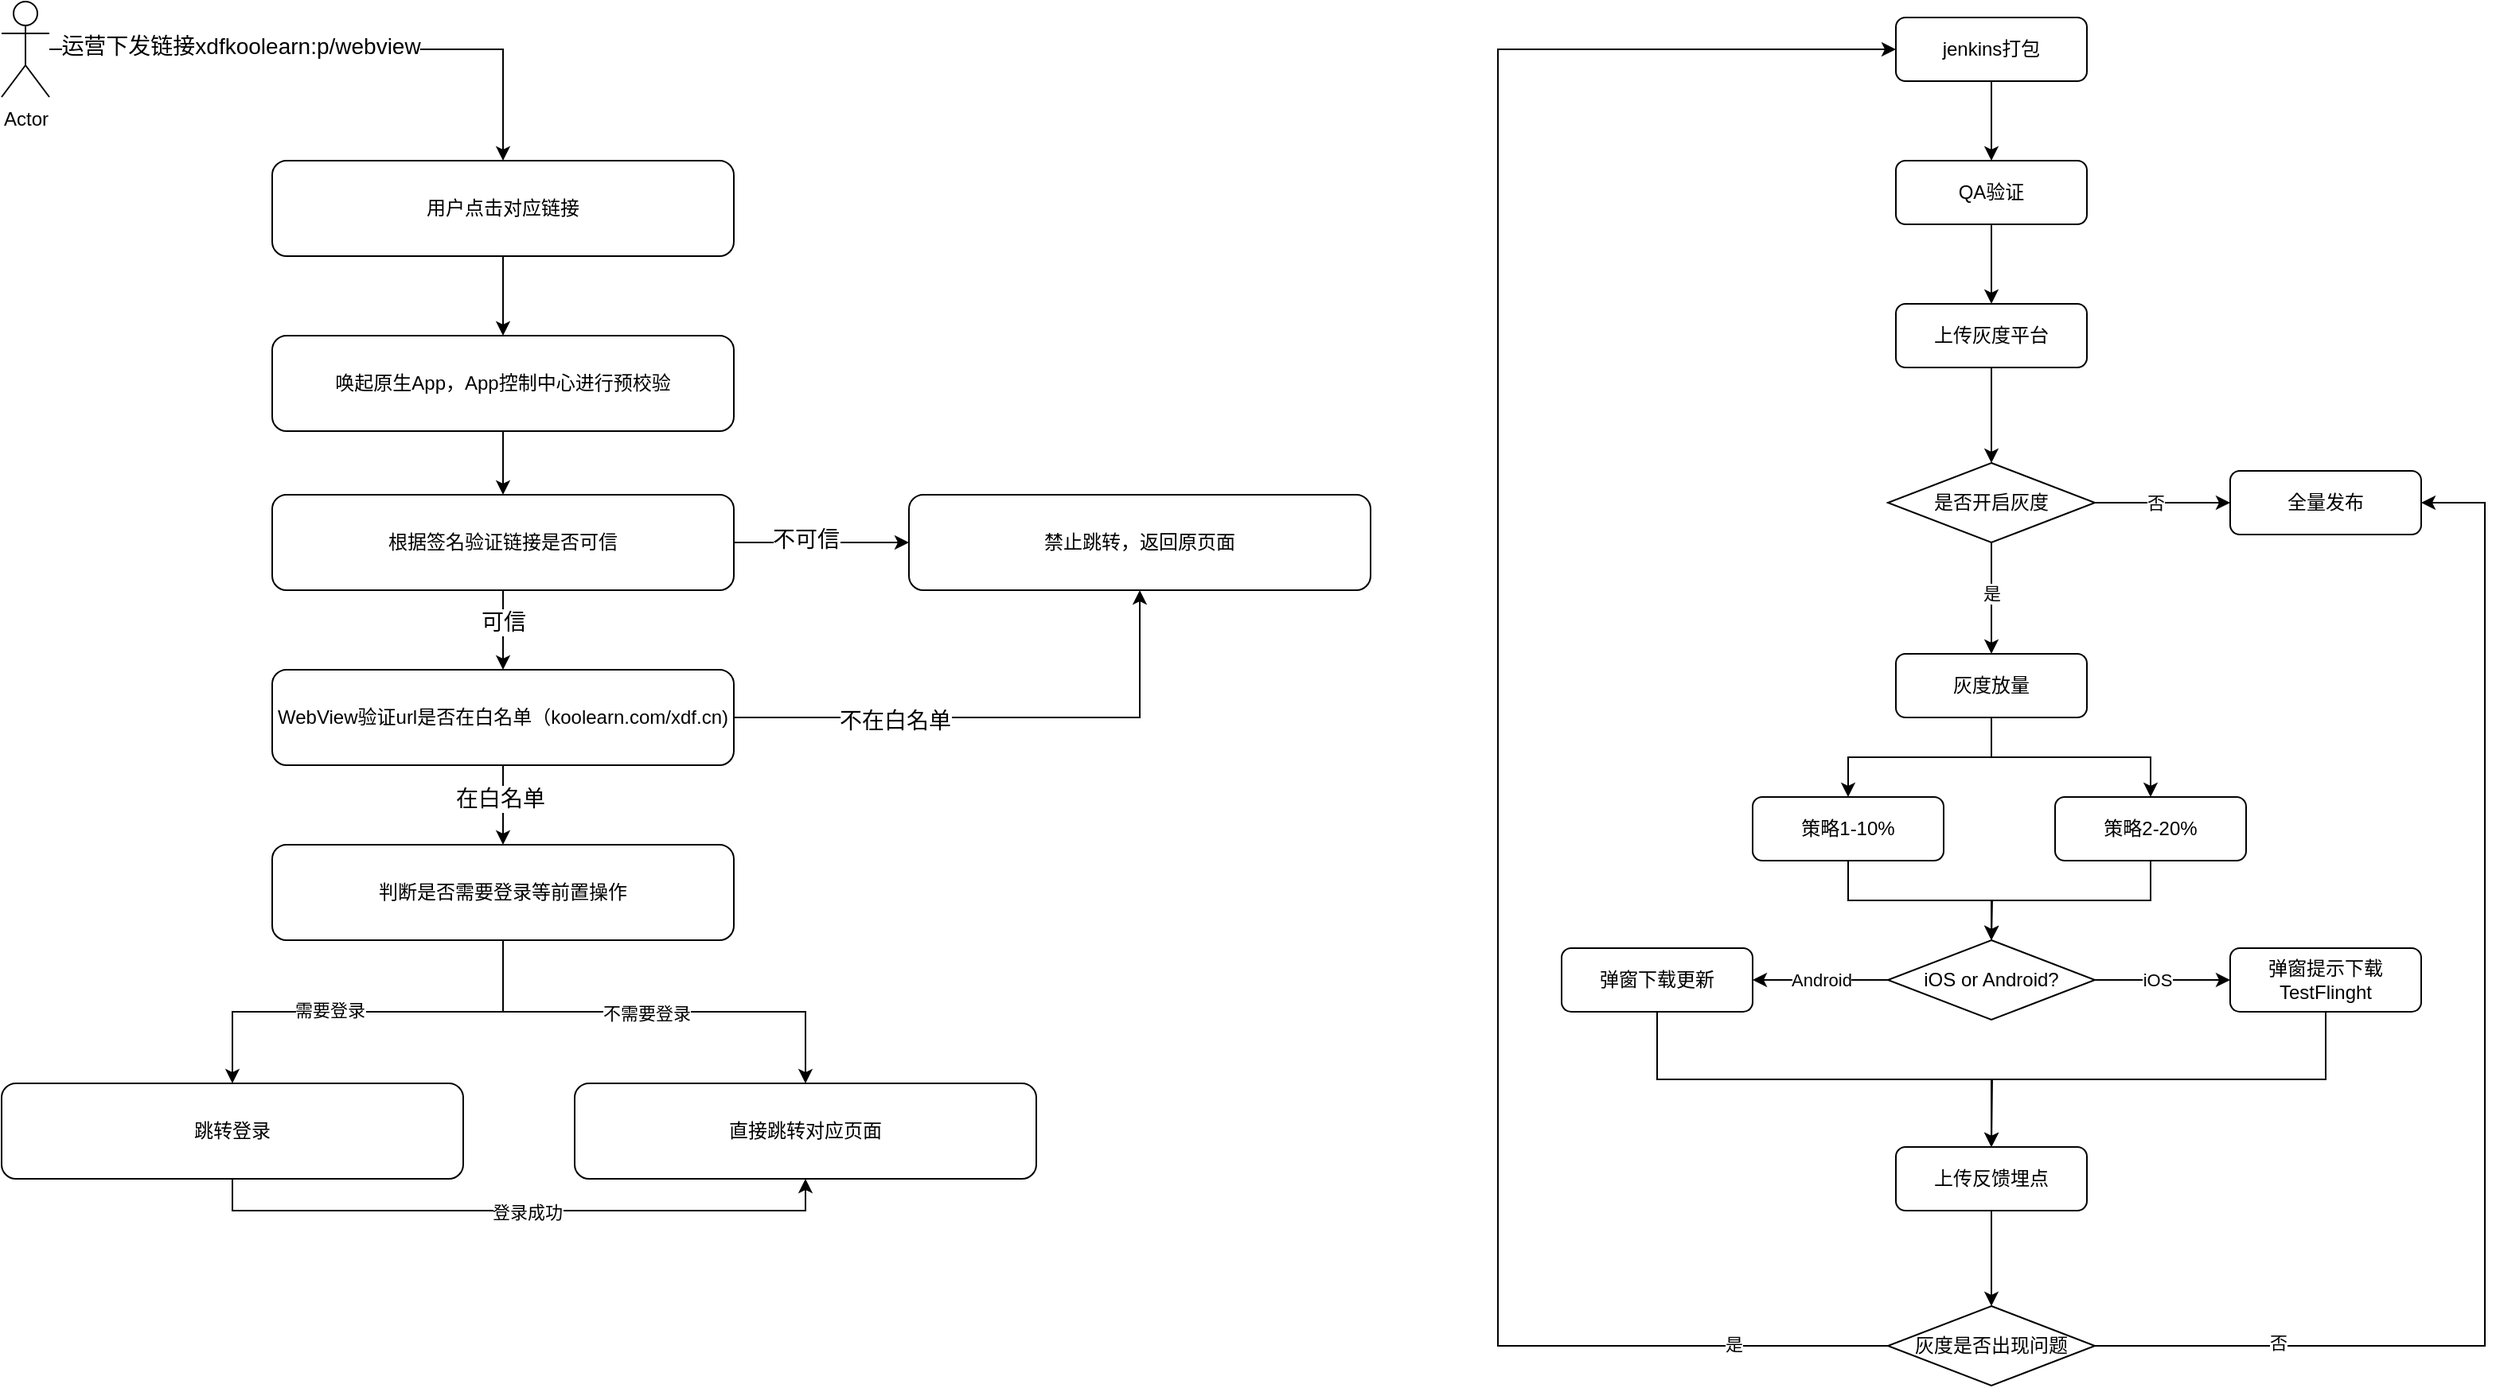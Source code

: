 <mxfile version="24.0.7" type="github">
  <diagram id="XcACTM1fnx8MsUZFHVDI" name="Page-1">
    <mxGraphModel dx="1948" dy="905" grid="1" gridSize="10" guides="1" tooltips="1" connect="1" arrows="1" fold="1" page="1" pageScale="1" pageWidth="850" pageHeight="1100" math="0" shadow="0">
      <root>
        <mxCell id="0" />
        <mxCell id="1" parent="0" />
        <mxCell id="2dUm0IqJ99PUmUajHs-Z-5" style="edgeStyle=orthogonalEdgeStyle;rounded=0;orthogonalLoop=1;jettySize=auto;html=1;exitX=0.5;exitY=1;exitDx=0;exitDy=0;" parent="1" source="2dUm0IqJ99PUmUajHs-Z-1" target="2dUm0IqJ99PUmUajHs-Z-4" edge="1">
          <mxGeometry relative="1" as="geometry" />
        </mxCell>
        <mxCell id="2dUm0IqJ99PUmUajHs-Z-1" value="用户点击对应链接" style="rounded=1;whiteSpace=wrap;html=1;" parent="1" vertex="1">
          <mxGeometry x="260" y="140" width="290" height="60" as="geometry" />
        </mxCell>
        <mxCell id="2dUm0IqJ99PUmUajHs-Z-8" value="" style="edgeStyle=orthogonalEdgeStyle;rounded=0;orthogonalLoop=1;jettySize=auto;html=1;" parent="1" source="2dUm0IqJ99PUmUajHs-Z-4" target="2dUm0IqJ99PUmUajHs-Z-7" edge="1">
          <mxGeometry relative="1" as="geometry" />
        </mxCell>
        <mxCell id="2dUm0IqJ99PUmUajHs-Z-4" value="唤起原生App，App控制中心进行预校验" style="rounded=1;whiteSpace=wrap;html=1;" parent="1" vertex="1">
          <mxGeometry x="260" y="250" width="290" height="60" as="geometry" />
        </mxCell>
        <mxCell id="Fgwxg3CD9Kskw9y_7Hu7-6" value="" style="edgeStyle=orthogonalEdgeStyle;rounded=0;orthogonalLoop=1;jettySize=auto;html=1;" parent="1" source="2dUm0IqJ99PUmUajHs-Z-7" target="Fgwxg3CD9Kskw9y_7Hu7-5" edge="1">
          <mxGeometry relative="1" as="geometry" />
        </mxCell>
        <mxCell id="Fgwxg3CD9Kskw9y_7Hu7-7" value="&lt;font style=&quot;font-size: 14px;&quot;&gt;不可信&lt;/font&gt;" style="edgeLabel;html=1;align=center;verticalAlign=middle;resizable=0;points=[];" parent="Fgwxg3CD9Kskw9y_7Hu7-6" vertex="1" connectable="0">
          <mxGeometry x="-0.164" y="2" relative="1" as="geometry">
            <mxPoint x="-1" as="offset" />
          </mxGeometry>
        </mxCell>
        <mxCell id="Fgwxg3CD9Kskw9y_7Hu7-11" value="" style="edgeStyle=orthogonalEdgeStyle;rounded=0;orthogonalLoop=1;jettySize=auto;html=1;" parent="1" source="2dUm0IqJ99PUmUajHs-Z-7" target="Fgwxg3CD9Kskw9y_7Hu7-10" edge="1">
          <mxGeometry relative="1" as="geometry" />
        </mxCell>
        <mxCell id="Fgwxg3CD9Kskw9y_7Hu7-12" value="&lt;font style=&quot;font-size: 14px;&quot;&gt;可信&lt;/font&gt;" style="edgeLabel;html=1;align=center;verticalAlign=middle;resizable=0;points=[];" parent="Fgwxg3CD9Kskw9y_7Hu7-11" vertex="1" connectable="0">
          <mxGeometry x="-0.36" y="1" relative="1" as="geometry">
            <mxPoint x="-1" y="4" as="offset" />
          </mxGeometry>
        </mxCell>
        <mxCell id="2dUm0IqJ99PUmUajHs-Z-7" value="根据签名验证链接是否可信" style="rounded=1;whiteSpace=wrap;html=1;" parent="1" vertex="1">
          <mxGeometry x="260" y="350" width="290" height="60" as="geometry" />
        </mxCell>
        <mxCell id="2dUm0IqJ99PUmUajHs-Z-14" value="" style="edgeStyle=orthogonalEdgeStyle;rounded=0;orthogonalLoop=1;jettySize=auto;html=1;entryX=0.5;entryY=0;entryDx=0;entryDy=0;" parent="1" source="2dUm0IqJ99PUmUajHs-Z-11" target="2dUm0IqJ99PUmUajHs-Z-15" edge="1">
          <mxGeometry relative="1" as="geometry" />
        </mxCell>
        <mxCell id="2dUm0IqJ99PUmUajHs-Z-18" value="不需要登录" style="edgeLabel;html=1;align=center;verticalAlign=middle;resizable=0;points=[];" parent="2dUm0IqJ99PUmUajHs-Z-14" vertex="1" connectable="0">
          <mxGeometry x="-0.037" y="-1" relative="1" as="geometry">
            <mxPoint as="offset" />
          </mxGeometry>
        </mxCell>
        <mxCell id="Fgwxg3CD9Kskw9y_7Hu7-15" style="edgeStyle=orthogonalEdgeStyle;rounded=0;orthogonalLoop=1;jettySize=auto;html=1;entryX=0.5;entryY=1;entryDx=0;entryDy=0;exitX=1;exitY=0.5;exitDx=0;exitDy=0;" parent="1" source="Fgwxg3CD9Kskw9y_7Hu7-10" target="Fgwxg3CD9Kskw9y_7Hu7-5" edge="1">
          <mxGeometry relative="1" as="geometry" />
        </mxCell>
        <mxCell id="Fgwxg3CD9Kskw9y_7Hu7-16" value="&lt;font style=&quot;font-size: 14px;&quot;&gt;不在白名单&lt;/font&gt;" style="edgeLabel;html=1;align=center;verticalAlign=middle;resizable=0;points=[];" parent="Fgwxg3CD9Kskw9y_7Hu7-15" vertex="1" connectable="0">
          <mxGeometry x="-0.398" y="-2" relative="1" as="geometry">
            <mxPoint as="offset" />
          </mxGeometry>
        </mxCell>
        <mxCell id="2dUm0IqJ99PUmUajHs-Z-11" value="判断是否需要登录等前置操作" style="rounded=1;whiteSpace=wrap;html=1;" parent="1" vertex="1">
          <mxGeometry x="260" y="570" width="290" height="60" as="geometry" />
        </mxCell>
        <mxCell id="2dUm0IqJ99PUmUajHs-Z-13" value="跳转登录" style="rounded=1;whiteSpace=wrap;html=1;" parent="1" vertex="1">
          <mxGeometry x="90" y="720" width="290" height="60" as="geometry" />
        </mxCell>
        <mxCell id="2dUm0IqJ99PUmUajHs-Z-15" value="直接跳转对应页面" style="rounded=1;whiteSpace=wrap;html=1;" parent="1" vertex="1">
          <mxGeometry x="450" y="720" width="290" height="60" as="geometry" />
        </mxCell>
        <mxCell id="2dUm0IqJ99PUmUajHs-Z-16" value="" style="edgeStyle=orthogonalEdgeStyle;rounded=0;orthogonalLoop=1;jettySize=auto;html=1;entryX=0.5;entryY=0;entryDx=0;entryDy=0;exitX=0.5;exitY=1;exitDx=0;exitDy=0;" parent="1" source="2dUm0IqJ99PUmUajHs-Z-11" target="2dUm0IqJ99PUmUajHs-Z-13" edge="1">
          <mxGeometry relative="1" as="geometry">
            <mxPoint x="415" y="650" as="sourcePoint" />
            <mxPoint x="605" y="730" as="targetPoint" />
          </mxGeometry>
        </mxCell>
        <mxCell id="2dUm0IqJ99PUmUajHs-Z-17" value="需要登录" style="edgeLabel;html=1;align=center;verticalAlign=middle;resizable=0;points=[];" parent="2dUm0IqJ99PUmUajHs-Z-16" vertex="1" connectable="0">
          <mxGeometry x="0.184" y="-1" relative="1" as="geometry">
            <mxPoint as="offset" />
          </mxGeometry>
        </mxCell>
        <mxCell id="2dUm0IqJ99PUmUajHs-Z-19" value="" style="edgeStyle=orthogonalEdgeStyle;rounded=0;orthogonalLoop=1;jettySize=auto;html=1;entryX=0.5;entryY=1;entryDx=0;entryDy=0;exitX=0.5;exitY=1;exitDx=0;exitDy=0;" parent="1" source="2dUm0IqJ99PUmUajHs-Z-13" target="2dUm0IqJ99PUmUajHs-Z-15" edge="1">
          <mxGeometry relative="1" as="geometry">
            <mxPoint x="415" y="650" as="sourcePoint" />
            <mxPoint x="245" y="730" as="targetPoint" />
          </mxGeometry>
        </mxCell>
        <mxCell id="2dUm0IqJ99PUmUajHs-Z-20" value="登录成功" style="edgeLabel;html=1;align=center;verticalAlign=middle;resizable=0;points=[];" parent="2dUm0IqJ99PUmUajHs-Z-19" vertex="1" connectable="0">
          <mxGeometry x="0.184" y="-1" relative="1" as="geometry">
            <mxPoint x="-32" as="offset" />
          </mxGeometry>
        </mxCell>
        <mxCell id="Fgwxg3CD9Kskw9y_7Hu7-3" style="edgeStyle=orthogonalEdgeStyle;rounded=0;orthogonalLoop=1;jettySize=auto;html=1;entryX=0.5;entryY=0;entryDx=0;entryDy=0;" parent="1" source="Fgwxg3CD9Kskw9y_7Hu7-1" target="2dUm0IqJ99PUmUajHs-Z-1" edge="1">
          <mxGeometry relative="1" as="geometry" />
        </mxCell>
        <mxCell id="Fgwxg3CD9Kskw9y_7Hu7-4" value="&lt;font style=&quot;font-size: 14px;&quot;&gt;运营下发链接xdfkoolearn:p/webview&lt;/font&gt;" style="edgeLabel;html=1;align=center;verticalAlign=middle;resizable=0;points=[];" parent="Fgwxg3CD9Kskw9y_7Hu7-3" vertex="1" connectable="0">
          <mxGeometry x="-0.527" y="2" relative="1" as="geometry">
            <mxPoint x="36" as="offset" />
          </mxGeometry>
        </mxCell>
        <mxCell id="Fgwxg3CD9Kskw9y_7Hu7-1" value="Actor" style="shape=umlActor;verticalLabelPosition=bottom;verticalAlign=top;html=1;outlineConnect=0;" parent="1" vertex="1">
          <mxGeometry x="90" y="40" width="30" height="60" as="geometry" />
        </mxCell>
        <mxCell id="Fgwxg3CD9Kskw9y_7Hu7-5" value="禁止跳转，返回原页面" style="rounded=1;whiteSpace=wrap;html=1;" parent="1" vertex="1">
          <mxGeometry x="660" y="350" width="290" height="60" as="geometry" />
        </mxCell>
        <mxCell id="Fgwxg3CD9Kskw9y_7Hu7-13" value="" style="edgeStyle=orthogonalEdgeStyle;rounded=0;orthogonalLoop=1;jettySize=auto;html=1;" parent="1" source="Fgwxg3CD9Kskw9y_7Hu7-10" target="2dUm0IqJ99PUmUajHs-Z-11" edge="1">
          <mxGeometry relative="1" as="geometry" />
        </mxCell>
        <mxCell id="Fgwxg3CD9Kskw9y_7Hu7-14" value="&lt;font style=&quot;font-size: 14px;&quot;&gt;在白名单&lt;/font&gt;" style="edgeLabel;html=1;align=center;verticalAlign=middle;resizable=0;points=[];" parent="Fgwxg3CD9Kskw9y_7Hu7-13" vertex="1" connectable="0">
          <mxGeometry x="-0.16" y="-2" relative="1" as="geometry">
            <mxPoint as="offset" />
          </mxGeometry>
        </mxCell>
        <mxCell id="Fgwxg3CD9Kskw9y_7Hu7-10" value="WebView验证url是否在白名单（koolearn.com/xdf.cn)" style="rounded=1;whiteSpace=wrap;html=1;" parent="1" vertex="1">
          <mxGeometry x="260" y="460" width="290" height="60" as="geometry" />
        </mxCell>
        <mxCell id="TGXUFtwsRN9BxCt1GPU5-4" style="edgeStyle=orthogonalEdgeStyle;rounded=0;orthogonalLoop=1;jettySize=auto;html=1;exitX=0.5;exitY=1;exitDx=0;exitDy=0;entryX=0.5;entryY=0;entryDx=0;entryDy=0;" edge="1" parent="1" source="TGXUFtwsRN9BxCt1GPU5-2" target="TGXUFtwsRN9BxCt1GPU5-3">
          <mxGeometry relative="1" as="geometry" />
        </mxCell>
        <mxCell id="TGXUFtwsRN9BxCt1GPU5-2" value="jenkins打包" style="rounded=1;whiteSpace=wrap;html=1;" vertex="1" parent="1">
          <mxGeometry x="1280" y="50" width="120" height="40" as="geometry" />
        </mxCell>
        <mxCell id="TGXUFtwsRN9BxCt1GPU5-6" style="edgeStyle=orthogonalEdgeStyle;rounded=0;orthogonalLoop=1;jettySize=auto;html=1;exitX=0.5;exitY=1;exitDx=0;exitDy=0;entryX=0.5;entryY=0;entryDx=0;entryDy=0;" edge="1" parent="1" source="TGXUFtwsRN9BxCt1GPU5-3" target="TGXUFtwsRN9BxCt1GPU5-5">
          <mxGeometry relative="1" as="geometry" />
        </mxCell>
        <mxCell id="TGXUFtwsRN9BxCt1GPU5-3" value="QA验证" style="rounded=1;whiteSpace=wrap;html=1;" vertex="1" parent="1">
          <mxGeometry x="1280" y="140" width="120" height="40" as="geometry" />
        </mxCell>
        <mxCell id="TGXUFtwsRN9BxCt1GPU5-9" style="edgeStyle=orthogonalEdgeStyle;rounded=0;orthogonalLoop=1;jettySize=auto;html=1;exitX=0.5;exitY=1;exitDx=0;exitDy=0;entryX=0.5;entryY=0;entryDx=0;entryDy=0;" edge="1" parent="1" source="TGXUFtwsRN9BxCt1GPU5-5" target="TGXUFtwsRN9BxCt1GPU5-8">
          <mxGeometry relative="1" as="geometry" />
        </mxCell>
        <mxCell id="TGXUFtwsRN9BxCt1GPU5-5" value="上传灰度平台" style="rounded=1;whiteSpace=wrap;html=1;" vertex="1" parent="1">
          <mxGeometry x="1280" y="230" width="120" height="40" as="geometry" />
        </mxCell>
        <mxCell id="TGXUFtwsRN9BxCt1GPU5-11" style="edgeStyle=orthogonalEdgeStyle;rounded=0;orthogonalLoop=1;jettySize=auto;html=1;exitX=1;exitY=0.5;exitDx=0;exitDy=0;entryX=0;entryY=0.5;entryDx=0;entryDy=0;" edge="1" parent="1" source="TGXUFtwsRN9BxCt1GPU5-8" target="TGXUFtwsRN9BxCt1GPU5-10">
          <mxGeometry relative="1" as="geometry" />
        </mxCell>
        <mxCell id="TGXUFtwsRN9BxCt1GPU5-12" value="否" style="edgeLabel;html=1;align=center;verticalAlign=middle;resizable=0;points=[];" vertex="1" connectable="0" parent="TGXUFtwsRN9BxCt1GPU5-11">
          <mxGeometry x="-0.106" relative="1" as="geometry">
            <mxPoint as="offset" />
          </mxGeometry>
        </mxCell>
        <mxCell id="TGXUFtwsRN9BxCt1GPU5-16" style="edgeStyle=orthogonalEdgeStyle;rounded=0;orthogonalLoop=1;jettySize=auto;html=1;exitX=0.5;exitY=1;exitDx=0;exitDy=0;entryX=0.5;entryY=0;entryDx=0;entryDy=0;" edge="1" parent="1" source="TGXUFtwsRN9BxCt1GPU5-8" target="TGXUFtwsRN9BxCt1GPU5-13">
          <mxGeometry relative="1" as="geometry" />
        </mxCell>
        <mxCell id="TGXUFtwsRN9BxCt1GPU5-17" value="是" style="edgeLabel;html=1;align=center;verticalAlign=middle;resizable=0;points=[];" vertex="1" connectable="0" parent="TGXUFtwsRN9BxCt1GPU5-16">
          <mxGeometry x="-0.086" relative="1" as="geometry">
            <mxPoint as="offset" />
          </mxGeometry>
        </mxCell>
        <mxCell id="TGXUFtwsRN9BxCt1GPU5-8" value="是否开启灰度" style="rhombus;whiteSpace=wrap;html=1;" vertex="1" parent="1">
          <mxGeometry x="1275" y="330" width="130" height="50" as="geometry" />
        </mxCell>
        <mxCell id="TGXUFtwsRN9BxCt1GPU5-10" value="全量发布" style="rounded=1;whiteSpace=wrap;html=1;" vertex="1" parent="1">
          <mxGeometry x="1490" y="335" width="120" height="40" as="geometry" />
        </mxCell>
        <mxCell id="TGXUFtwsRN9BxCt1GPU5-20" style="edgeStyle=orthogonalEdgeStyle;rounded=0;orthogonalLoop=1;jettySize=auto;html=1;exitX=0.5;exitY=1;exitDx=0;exitDy=0;entryX=0.5;entryY=0;entryDx=0;entryDy=0;" edge="1" parent="1" source="TGXUFtwsRN9BxCt1GPU5-13" target="TGXUFtwsRN9BxCt1GPU5-18">
          <mxGeometry relative="1" as="geometry" />
        </mxCell>
        <mxCell id="TGXUFtwsRN9BxCt1GPU5-21" style="edgeStyle=orthogonalEdgeStyle;rounded=0;orthogonalLoop=1;jettySize=auto;html=1;exitX=0.5;exitY=1;exitDx=0;exitDy=0;entryX=0.5;entryY=0;entryDx=0;entryDy=0;" edge="1" parent="1" source="TGXUFtwsRN9BxCt1GPU5-13" target="TGXUFtwsRN9BxCt1GPU5-19">
          <mxGeometry relative="1" as="geometry" />
        </mxCell>
        <mxCell id="TGXUFtwsRN9BxCt1GPU5-13" value="灰度放量" style="rounded=1;whiteSpace=wrap;html=1;" vertex="1" parent="1">
          <mxGeometry x="1280" y="450" width="120" height="40" as="geometry" />
        </mxCell>
        <mxCell id="TGXUFtwsRN9BxCt1GPU5-34" style="edgeStyle=orthogonalEdgeStyle;rounded=0;orthogonalLoop=1;jettySize=auto;html=1;exitX=0.5;exitY=1;exitDx=0;exitDy=0;entryX=0.5;entryY=0;entryDx=0;entryDy=0;" edge="1" parent="1" source="TGXUFtwsRN9BxCt1GPU5-18" target="TGXUFtwsRN9BxCt1GPU5-33">
          <mxGeometry relative="1" as="geometry" />
        </mxCell>
        <mxCell id="TGXUFtwsRN9BxCt1GPU5-18" value="策略1-10%" style="rounded=1;whiteSpace=wrap;html=1;" vertex="1" parent="1">
          <mxGeometry x="1190" y="540" width="120" height="40" as="geometry" />
        </mxCell>
        <mxCell id="TGXUFtwsRN9BxCt1GPU5-35" style="edgeStyle=orthogonalEdgeStyle;rounded=0;orthogonalLoop=1;jettySize=auto;html=1;exitX=0.5;exitY=1;exitDx=0;exitDy=0;" edge="1" parent="1" source="TGXUFtwsRN9BxCt1GPU5-19">
          <mxGeometry relative="1" as="geometry">
            <mxPoint x="1340" y="630" as="targetPoint" />
          </mxGeometry>
        </mxCell>
        <mxCell id="TGXUFtwsRN9BxCt1GPU5-19" value="策略2-20%" style="rounded=1;whiteSpace=wrap;html=1;" vertex="1" parent="1">
          <mxGeometry x="1380" y="540" width="120" height="40" as="geometry" />
        </mxCell>
        <mxCell id="TGXUFtwsRN9BxCt1GPU5-43" style="edgeStyle=orthogonalEdgeStyle;rounded=0;orthogonalLoop=1;jettySize=auto;html=1;exitX=0;exitY=0.5;exitDx=0;exitDy=0;entryX=0;entryY=0.5;entryDx=0;entryDy=0;" edge="1" parent="1" source="TGXUFtwsRN9BxCt1GPU5-23" target="TGXUFtwsRN9BxCt1GPU5-2">
          <mxGeometry relative="1" as="geometry">
            <mxPoint x="980" y="180" as="targetPoint" />
            <Array as="points">
              <mxPoint x="1030" y="885" />
              <mxPoint x="1030" y="70" />
            </Array>
          </mxGeometry>
        </mxCell>
        <mxCell id="TGXUFtwsRN9BxCt1GPU5-44" value="是" style="edgeLabel;html=1;align=center;verticalAlign=middle;resizable=0;points=[];" vertex="1" connectable="0" parent="TGXUFtwsRN9BxCt1GPU5-43">
          <mxGeometry x="-0.853" y="-1" relative="1" as="geometry">
            <mxPoint x="-1" as="offset" />
          </mxGeometry>
        </mxCell>
        <mxCell id="TGXUFtwsRN9BxCt1GPU5-45" style="edgeStyle=orthogonalEdgeStyle;rounded=0;orthogonalLoop=1;jettySize=auto;html=1;exitX=1;exitY=0.5;exitDx=0;exitDy=0;entryX=1;entryY=0.5;entryDx=0;entryDy=0;" edge="1" parent="1" source="TGXUFtwsRN9BxCt1GPU5-23" target="TGXUFtwsRN9BxCt1GPU5-10">
          <mxGeometry relative="1" as="geometry">
            <mxPoint x="1670" y="460" as="targetPoint" />
            <Array as="points">
              <mxPoint x="1650" y="885" />
              <mxPoint x="1650" y="355" />
            </Array>
          </mxGeometry>
        </mxCell>
        <mxCell id="TGXUFtwsRN9BxCt1GPU5-46" value="否" style="edgeLabel;html=1;align=center;verticalAlign=middle;resizable=0;points=[];" vertex="1" connectable="0" parent="TGXUFtwsRN9BxCt1GPU5-45">
          <mxGeometry x="-0.715" y="3" relative="1" as="geometry">
            <mxPoint x="-1" y="1" as="offset" />
          </mxGeometry>
        </mxCell>
        <mxCell id="TGXUFtwsRN9BxCt1GPU5-23" value="灰度是否出现问题" style="rhombus;whiteSpace=wrap;html=1;" vertex="1" parent="1">
          <mxGeometry x="1275" y="860" width="130" height="50" as="geometry" />
        </mxCell>
        <mxCell id="TGXUFtwsRN9BxCt1GPU5-37" value="Android" style="edgeStyle=orthogonalEdgeStyle;rounded=0;orthogonalLoop=1;jettySize=auto;html=1;exitX=0;exitY=0.5;exitDx=0;exitDy=0;entryX=1;entryY=0.5;entryDx=0;entryDy=0;" edge="1" parent="1" source="TGXUFtwsRN9BxCt1GPU5-33" target="TGXUFtwsRN9BxCt1GPU5-36">
          <mxGeometry relative="1" as="geometry">
            <mxPoint x="1260" y="655" as="targetPoint" />
          </mxGeometry>
        </mxCell>
        <mxCell id="TGXUFtwsRN9BxCt1GPU5-39" style="edgeStyle=orthogonalEdgeStyle;rounded=0;orthogonalLoop=1;jettySize=auto;html=1;exitX=1;exitY=0.5;exitDx=0;exitDy=0;entryX=0;entryY=0.5;entryDx=0;entryDy=0;" edge="1" parent="1" source="TGXUFtwsRN9BxCt1GPU5-33" target="TGXUFtwsRN9BxCt1GPU5-38">
          <mxGeometry relative="1" as="geometry" />
        </mxCell>
        <mxCell id="TGXUFtwsRN9BxCt1GPU5-40" value="iOS" style="edgeLabel;html=1;align=center;verticalAlign=middle;resizable=0;points=[];" vertex="1" connectable="0" parent="TGXUFtwsRN9BxCt1GPU5-39">
          <mxGeometry x="-0.071" relative="1" as="geometry">
            <mxPoint x="-1" as="offset" />
          </mxGeometry>
        </mxCell>
        <mxCell id="TGXUFtwsRN9BxCt1GPU5-33" value="iOS or Android?" style="rhombus;whiteSpace=wrap;html=1;" vertex="1" parent="1">
          <mxGeometry x="1275" y="630" width="130" height="50" as="geometry" />
        </mxCell>
        <mxCell id="TGXUFtwsRN9BxCt1GPU5-49" style="edgeStyle=orthogonalEdgeStyle;rounded=0;orthogonalLoop=1;jettySize=auto;html=1;exitX=0.5;exitY=1;exitDx=0;exitDy=0;entryX=0.5;entryY=0;entryDx=0;entryDy=0;" edge="1" parent="1" source="TGXUFtwsRN9BxCt1GPU5-36" target="TGXUFtwsRN9BxCt1GPU5-48">
          <mxGeometry relative="1" as="geometry" />
        </mxCell>
        <mxCell id="TGXUFtwsRN9BxCt1GPU5-36" value="弹窗下载更新" style="rounded=1;whiteSpace=wrap;html=1;" vertex="1" parent="1">
          <mxGeometry x="1070" y="635" width="120" height="40" as="geometry" />
        </mxCell>
        <mxCell id="TGXUFtwsRN9BxCt1GPU5-42" style="edgeStyle=orthogonalEdgeStyle;rounded=0;orthogonalLoop=1;jettySize=auto;html=1;exitX=0.5;exitY=1;exitDx=0;exitDy=0;" edge="1" parent="1" source="TGXUFtwsRN9BxCt1GPU5-38">
          <mxGeometry relative="1" as="geometry">
            <mxPoint x="1340" y="760" as="targetPoint" />
          </mxGeometry>
        </mxCell>
        <mxCell id="TGXUFtwsRN9BxCt1GPU5-38" value="弹窗提示下载TestFlinght" style="rounded=1;whiteSpace=wrap;html=1;" vertex="1" parent="1">
          <mxGeometry x="1490" y="635" width="120" height="40" as="geometry" />
        </mxCell>
        <mxCell id="TGXUFtwsRN9BxCt1GPU5-50" style="edgeStyle=orthogonalEdgeStyle;rounded=0;orthogonalLoop=1;jettySize=auto;html=1;exitX=0.5;exitY=1;exitDx=0;exitDy=0;entryX=0.5;entryY=0;entryDx=0;entryDy=0;" edge="1" parent="1" source="TGXUFtwsRN9BxCt1GPU5-48" target="TGXUFtwsRN9BxCt1GPU5-23">
          <mxGeometry relative="1" as="geometry" />
        </mxCell>
        <mxCell id="TGXUFtwsRN9BxCt1GPU5-48" value="上传反馈埋点" style="rounded=1;whiteSpace=wrap;html=1;" vertex="1" parent="1">
          <mxGeometry x="1280" y="760" width="120" height="40" as="geometry" />
        </mxCell>
      </root>
    </mxGraphModel>
  </diagram>
</mxfile>
